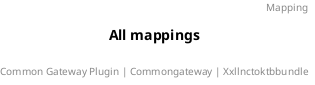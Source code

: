 @startuml
title: All mappings
footer: Common Gateway Plugin | Commongateway | Xxllnctoktbbundle 
header: Mapping

@enduml
